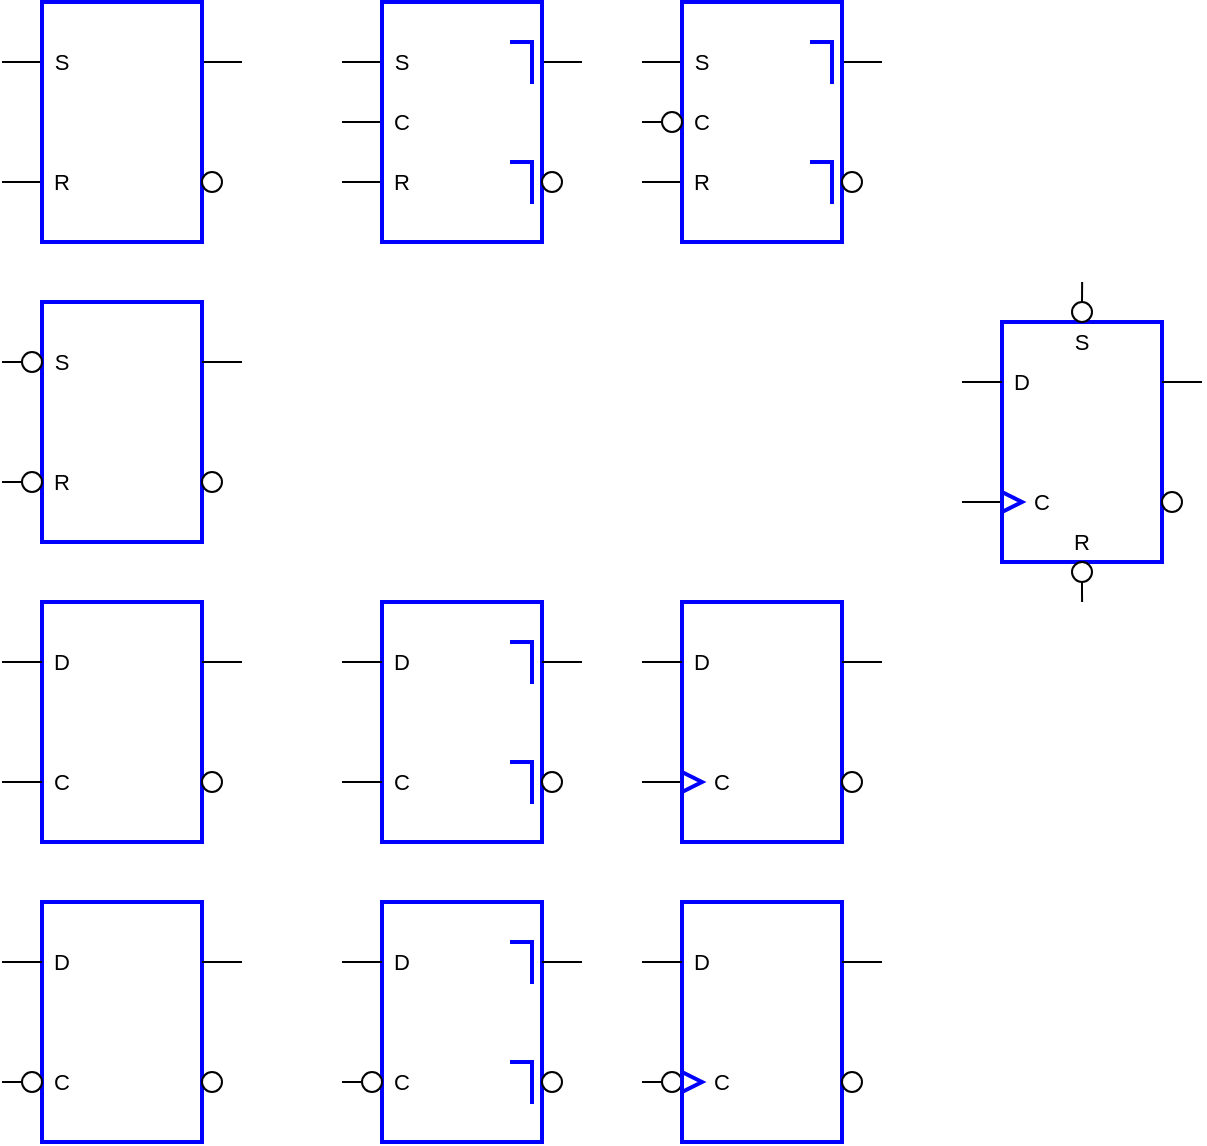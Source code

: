 <mxfile version="21.5.0" type="device">
  <diagram name="Page-1" id="VnbiVXwckptevuRJb0GY">
    <mxGraphModel dx="601" dy="562" grid="1" gridSize="10" guides="1" tooltips="1" connect="1" arrows="1" fold="1" page="1" pageScale="1" pageWidth="850" pageHeight="1100" math="0" shadow="0">
      <root>
        <mxCell id="0" />
        <mxCell id="1" parent="0" />
        <mxCell id="kvikK3I2S-DVr1QXmRV2-48" value="" style="rounded=0;whiteSpace=wrap;html=1;strokeWidth=2;strokeColor=#0000FF;" parent="1" vertex="1">
          <mxGeometry x="80" y="610" width="80" height="120" as="geometry" />
        </mxCell>
        <mxCell id="kvikK3I2S-DVr1QXmRV2-47" value="" style="rounded=0;whiteSpace=wrap;html=1;strokeWidth=2;strokeColor=#0000FF;" parent="1" vertex="1">
          <mxGeometry x="80" y="460" width="80" height="120" as="geometry" />
        </mxCell>
        <mxCell id="kvikK3I2S-DVr1QXmRV2-46" value="" style="rounded=0;whiteSpace=wrap;html=1;strokeWidth=2;strokeColor=#0000FF;" parent="1" vertex="1">
          <mxGeometry x="80" y="310" width="80" height="120" as="geometry" />
        </mxCell>
        <mxCell id="kvikK3I2S-DVr1QXmRV2-2" style="edgeStyle=orthogonalEdgeStyle;rounded=0;orthogonalLoop=1;jettySize=auto;html=1;exitX=0;exitY=0.25;exitDx=0;exitDy=0;endArrow=none;endFill=0;" parent="1" source="kvikK3I2S-DVr1QXmRV2-1" edge="1">
          <mxGeometry relative="1" as="geometry">
            <mxPoint x="60" y="190" as="targetPoint" />
          </mxGeometry>
        </mxCell>
        <mxCell id="kvikK3I2S-DVr1QXmRV2-3" style="edgeStyle=orthogonalEdgeStyle;rounded=0;orthogonalLoop=1;jettySize=auto;html=1;exitX=0;exitY=0.75;exitDx=0;exitDy=0;endArrow=none;endFill=0;" parent="1" source="kvikK3I2S-DVr1QXmRV2-1" edge="1">
          <mxGeometry relative="1" as="geometry">
            <mxPoint x="60" y="250" as="targetPoint" />
          </mxGeometry>
        </mxCell>
        <mxCell id="kvikK3I2S-DVr1QXmRV2-4" style="edgeStyle=orthogonalEdgeStyle;shape=connector;rounded=0;orthogonalLoop=1;jettySize=auto;html=1;exitX=1;exitY=0.25;exitDx=0;exitDy=0;labelBackgroundColor=default;strokeColor=default;fontFamily=Helvetica;fontSize=11;fontColor=default;endArrow=none;endFill=0;" parent="1" source="kvikK3I2S-DVr1QXmRV2-1" edge="1">
          <mxGeometry relative="1" as="geometry">
            <mxPoint x="180" y="190" as="targetPoint" />
          </mxGeometry>
        </mxCell>
        <mxCell id="kvikK3I2S-DVr1QXmRV2-1" value="" style="rounded=0;whiteSpace=wrap;html=1;strokeWidth=2;strokeColor=#0000FF;" parent="1" vertex="1">
          <mxGeometry x="80" y="160" width="80" height="120" as="geometry" />
        </mxCell>
        <mxCell id="kvikK3I2S-DVr1QXmRV2-5" value="" style="ellipse;whiteSpace=wrap;html=1;fontFamily=Helvetica;fontSize=11;fontColor=default;" parent="1" vertex="1">
          <mxGeometry x="160" y="245" width="10" height="10" as="geometry" />
        </mxCell>
        <mxCell id="kvikK3I2S-DVr1QXmRV2-6" value="S" style="text;html=1;strokeColor=none;fillColor=none;align=center;verticalAlign=middle;whiteSpace=wrap;rounded=0;fontSize=11;fontFamily=Helvetica;fontColor=default;" parent="1" vertex="1">
          <mxGeometry x="80" y="180" width="20" height="20" as="geometry" />
        </mxCell>
        <mxCell id="kvikK3I2S-DVr1QXmRV2-7" value="R" style="text;html=1;strokeColor=none;fillColor=none;align=center;verticalAlign=middle;whiteSpace=wrap;rounded=0;fontSize=11;fontFamily=Helvetica;fontColor=default;" parent="1" vertex="1">
          <mxGeometry x="80" y="240" width="20" height="20" as="geometry" />
        </mxCell>
        <mxCell id="kvikK3I2S-DVr1QXmRV2-10" style="edgeStyle=orthogonalEdgeStyle;shape=connector;rounded=0;orthogonalLoop=1;jettySize=auto;html=1;exitX=1;exitY=0.25;exitDx=0;exitDy=0;labelBackgroundColor=default;strokeColor=default;fontFamily=Helvetica;fontSize=11;fontColor=default;endArrow=none;endFill=0;" parent="1" edge="1">
          <mxGeometry relative="1" as="geometry">
            <mxPoint x="180" y="340" as="targetPoint" />
            <mxPoint x="160" y="340" as="sourcePoint" />
          </mxGeometry>
        </mxCell>
        <mxCell id="kvikK3I2S-DVr1QXmRV2-12" value="" style="ellipse;whiteSpace=wrap;html=1;fontFamily=Helvetica;fontSize=11;fontColor=default;" parent="1" vertex="1">
          <mxGeometry x="160" y="395" width="10" height="10" as="geometry" />
        </mxCell>
        <mxCell id="kvikK3I2S-DVr1QXmRV2-13" value="S" style="text;html=1;strokeColor=none;fillColor=none;align=center;verticalAlign=middle;whiteSpace=wrap;rounded=0;fontSize=11;fontFamily=Helvetica;fontColor=default;" parent="1" vertex="1">
          <mxGeometry x="80" y="330" width="20" height="20" as="geometry" />
        </mxCell>
        <mxCell id="kvikK3I2S-DVr1QXmRV2-14" value="R" style="text;html=1;strokeColor=none;fillColor=none;align=center;verticalAlign=middle;whiteSpace=wrap;rounded=0;fontSize=11;fontFamily=Helvetica;fontColor=default;" parent="1" vertex="1">
          <mxGeometry x="80" y="390" width="20" height="20" as="geometry" />
        </mxCell>
        <mxCell id="kvikK3I2S-DVr1QXmRV2-19" style="edgeStyle=orthogonalEdgeStyle;shape=connector;rounded=0;orthogonalLoop=1;jettySize=auto;html=1;exitX=0;exitY=0.5;exitDx=0;exitDy=0;labelBackgroundColor=default;strokeColor=default;fontFamily=Helvetica;fontSize=11;fontColor=default;endArrow=none;endFill=0;" parent="1" source="kvikK3I2S-DVr1QXmRV2-16" edge="1">
          <mxGeometry relative="1" as="geometry">
            <mxPoint x="60" y="339.897" as="targetPoint" />
          </mxGeometry>
        </mxCell>
        <mxCell id="kvikK3I2S-DVr1QXmRV2-16" value="" style="ellipse;whiteSpace=wrap;html=1;fontFamily=Helvetica;fontSize=11;fontColor=default;" parent="1" vertex="1">
          <mxGeometry x="70" y="335" width="10" height="10" as="geometry" />
        </mxCell>
        <mxCell id="kvikK3I2S-DVr1QXmRV2-20" style="edgeStyle=orthogonalEdgeStyle;shape=connector;rounded=0;orthogonalLoop=1;jettySize=auto;html=1;exitX=0;exitY=0.5;exitDx=0;exitDy=0;labelBackgroundColor=default;strokeColor=default;fontFamily=Helvetica;fontSize=11;fontColor=default;endArrow=none;endFill=0;" parent="1" source="kvikK3I2S-DVr1QXmRV2-18" edge="1">
          <mxGeometry relative="1" as="geometry">
            <mxPoint x="60" y="399.897" as="targetPoint" />
          </mxGeometry>
        </mxCell>
        <mxCell id="kvikK3I2S-DVr1QXmRV2-18" value="" style="ellipse;whiteSpace=wrap;html=1;fontFamily=Helvetica;fontSize=11;fontColor=default;" parent="1" vertex="1">
          <mxGeometry x="70" y="395" width="10" height="10" as="geometry" />
        </mxCell>
        <mxCell id="kvikK3I2S-DVr1QXmRV2-30" style="edgeStyle=orthogonalEdgeStyle;rounded=0;orthogonalLoop=1;jettySize=auto;html=1;exitX=0;exitY=0.25;exitDx=0;exitDy=0;endArrow=none;endFill=0;" parent="1" edge="1">
          <mxGeometry relative="1" as="geometry">
            <mxPoint x="60" y="490" as="targetPoint" />
            <mxPoint x="80" y="490" as="sourcePoint" />
          </mxGeometry>
        </mxCell>
        <mxCell id="kvikK3I2S-DVr1QXmRV2-31" style="edgeStyle=orthogonalEdgeStyle;rounded=0;orthogonalLoop=1;jettySize=auto;html=1;exitX=0;exitY=0.75;exitDx=0;exitDy=0;endArrow=none;endFill=0;" parent="1" edge="1">
          <mxGeometry relative="1" as="geometry">
            <mxPoint x="60" y="550" as="targetPoint" />
            <mxPoint x="80" y="550" as="sourcePoint" />
          </mxGeometry>
        </mxCell>
        <mxCell id="kvikK3I2S-DVr1QXmRV2-32" style="edgeStyle=orthogonalEdgeStyle;shape=connector;rounded=0;orthogonalLoop=1;jettySize=auto;html=1;exitX=1;exitY=0.25;exitDx=0;exitDy=0;labelBackgroundColor=default;strokeColor=default;fontFamily=Helvetica;fontSize=11;fontColor=default;endArrow=none;endFill=0;" parent="1" edge="1">
          <mxGeometry relative="1" as="geometry">
            <mxPoint x="180" y="490" as="targetPoint" />
            <mxPoint x="160" y="490" as="sourcePoint" />
          </mxGeometry>
        </mxCell>
        <mxCell id="kvikK3I2S-DVr1QXmRV2-34" value="" style="ellipse;whiteSpace=wrap;html=1;fontFamily=Helvetica;fontSize=11;fontColor=default;" parent="1" vertex="1">
          <mxGeometry x="160" y="545" width="10" height="10" as="geometry" />
        </mxCell>
        <mxCell id="kvikK3I2S-DVr1QXmRV2-35" value="D" style="text;html=1;strokeColor=none;fillColor=none;align=center;verticalAlign=middle;whiteSpace=wrap;rounded=0;fontSize=11;fontFamily=Helvetica;fontColor=default;" parent="1" vertex="1">
          <mxGeometry x="80" y="480" width="20" height="20" as="geometry" />
        </mxCell>
        <mxCell id="kvikK3I2S-DVr1QXmRV2-36" value="C" style="text;html=1;strokeColor=none;fillColor=none;align=center;verticalAlign=middle;whiteSpace=wrap;rounded=0;fontSize=11;fontFamily=Helvetica;fontColor=default;" parent="1" vertex="1">
          <mxGeometry x="80" y="540" width="20" height="20" as="geometry" />
        </mxCell>
        <mxCell id="kvikK3I2S-DVr1QXmRV2-37" style="edgeStyle=orthogonalEdgeStyle;rounded=0;orthogonalLoop=1;jettySize=auto;html=1;exitX=0;exitY=0.25;exitDx=0;exitDy=0;endArrow=none;endFill=0;" parent="1" edge="1">
          <mxGeometry relative="1" as="geometry">
            <mxPoint x="60" y="640" as="targetPoint" />
            <mxPoint x="80" y="640" as="sourcePoint" />
          </mxGeometry>
        </mxCell>
        <mxCell id="kvikK3I2S-DVr1QXmRV2-39" style="edgeStyle=orthogonalEdgeStyle;shape=connector;rounded=0;orthogonalLoop=1;jettySize=auto;html=1;exitX=1;exitY=0.25;exitDx=0;exitDy=0;labelBackgroundColor=default;strokeColor=default;fontFamily=Helvetica;fontSize=11;fontColor=default;endArrow=none;endFill=0;" parent="1" edge="1">
          <mxGeometry relative="1" as="geometry">
            <mxPoint x="180" y="640" as="targetPoint" />
            <mxPoint x="160" y="640" as="sourcePoint" />
          </mxGeometry>
        </mxCell>
        <mxCell id="kvikK3I2S-DVr1QXmRV2-41" value="" style="ellipse;whiteSpace=wrap;html=1;fontFamily=Helvetica;fontSize=11;fontColor=default;" parent="1" vertex="1">
          <mxGeometry x="160" y="695" width="10" height="10" as="geometry" />
        </mxCell>
        <mxCell id="kvikK3I2S-DVr1QXmRV2-42" value="D" style="text;html=1;strokeColor=none;fillColor=none;align=center;verticalAlign=middle;whiteSpace=wrap;rounded=0;fontSize=11;fontFamily=Helvetica;fontColor=default;" parent="1" vertex="1">
          <mxGeometry x="80" y="630" width="20" height="20" as="geometry" />
        </mxCell>
        <mxCell id="kvikK3I2S-DVr1QXmRV2-43" value="C" style="text;html=1;strokeColor=none;fillColor=none;align=center;verticalAlign=middle;whiteSpace=wrap;rounded=0;fontSize=11;fontFamily=Helvetica;fontColor=default;" parent="1" vertex="1">
          <mxGeometry x="80" y="690" width="20" height="20" as="geometry" />
        </mxCell>
        <mxCell id="kvikK3I2S-DVr1QXmRV2-45" style="edgeStyle=orthogonalEdgeStyle;shape=connector;rounded=0;orthogonalLoop=1;jettySize=auto;html=1;exitX=0;exitY=0.5;exitDx=0;exitDy=0;labelBackgroundColor=default;strokeColor=default;fontFamily=Helvetica;fontSize=11;fontColor=default;endArrow=none;endFill=0;" parent="1" source="kvikK3I2S-DVr1QXmRV2-44" edge="1">
          <mxGeometry relative="1" as="geometry">
            <mxPoint x="60" y="700.111" as="targetPoint" />
          </mxGeometry>
        </mxCell>
        <mxCell id="kvikK3I2S-DVr1QXmRV2-44" value="" style="ellipse;whiteSpace=wrap;html=1;fontFamily=Helvetica;fontSize=11;fontColor=default;" parent="1" vertex="1">
          <mxGeometry x="70" y="695" width="10" height="10" as="geometry" />
        </mxCell>
        <mxCell id="kvikK3I2S-DVr1QXmRV2-49" style="edgeStyle=orthogonalEdgeStyle;rounded=0;orthogonalLoop=1;jettySize=auto;html=1;exitX=0;exitY=0.25;exitDx=0;exitDy=0;endArrow=none;endFill=0;" parent="1" source="kvikK3I2S-DVr1QXmRV2-52" edge="1">
          <mxGeometry relative="1" as="geometry">
            <mxPoint x="230" y="190" as="targetPoint" />
          </mxGeometry>
        </mxCell>
        <mxCell id="kvikK3I2S-DVr1QXmRV2-50" style="edgeStyle=orthogonalEdgeStyle;rounded=0;orthogonalLoop=1;jettySize=auto;html=1;exitX=0;exitY=0.75;exitDx=0;exitDy=0;endArrow=none;endFill=0;" parent="1" source="kvikK3I2S-DVr1QXmRV2-52" edge="1">
          <mxGeometry relative="1" as="geometry">
            <mxPoint x="230" y="250" as="targetPoint" />
          </mxGeometry>
        </mxCell>
        <mxCell id="kvikK3I2S-DVr1QXmRV2-51" style="edgeStyle=orthogonalEdgeStyle;shape=connector;rounded=0;orthogonalLoop=1;jettySize=auto;html=1;exitX=1;exitY=0.25;exitDx=0;exitDy=0;labelBackgroundColor=default;strokeColor=default;fontFamily=Helvetica;fontSize=11;fontColor=default;endArrow=none;endFill=0;" parent="1" source="kvikK3I2S-DVr1QXmRV2-52" edge="1">
          <mxGeometry relative="1" as="geometry">
            <mxPoint x="350" y="190" as="targetPoint" />
          </mxGeometry>
        </mxCell>
        <mxCell id="kvikK3I2S-DVr1QXmRV2-56" style="edgeStyle=orthogonalEdgeStyle;shape=connector;rounded=0;orthogonalLoop=1;jettySize=auto;html=1;exitX=0;exitY=0.5;exitDx=0;exitDy=0;labelBackgroundColor=default;strokeColor=default;fontFamily=Helvetica;fontSize=12;fontColor=default;endArrow=none;endFill=0;" parent="1" source="kvikK3I2S-DVr1QXmRV2-52" edge="1">
          <mxGeometry relative="1" as="geometry">
            <mxPoint x="230" y="220" as="targetPoint" />
          </mxGeometry>
        </mxCell>
        <mxCell id="kvikK3I2S-DVr1QXmRV2-52" value="" style="rounded=0;whiteSpace=wrap;html=1;strokeWidth=2;strokeColor=#0000FF;" parent="1" vertex="1">
          <mxGeometry x="250" y="160" width="80" height="120" as="geometry" />
        </mxCell>
        <mxCell id="kvikK3I2S-DVr1QXmRV2-53" value="" style="ellipse;whiteSpace=wrap;html=1;fontFamily=Helvetica;fontSize=11;fontColor=default;" parent="1" vertex="1">
          <mxGeometry x="330" y="245" width="10" height="10" as="geometry" />
        </mxCell>
        <mxCell id="kvikK3I2S-DVr1QXmRV2-54" value="S" style="text;html=1;strokeColor=none;fillColor=none;align=center;verticalAlign=middle;whiteSpace=wrap;rounded=0;fontSize=11;fontFamily=Helvetica;fontColor=default;" parent="1" vertex="1">
          <mxGeometry x="250" y="180" width="20" height="20" as="geometry" />
        </mxCell>
        <mxCell id="kvikK3I2S-DVr1QXmRV2-55" value="R" style="text;html=1;strokeColor=none;fillColor=none;align=center;verticalAlign=middle;whiteSpace=wrap;rounded=0;fontSize=11;fontFamily=Helvetica;fontColor=default;" parent="1" vertex="1">
          <mxGeometry x="250" y="240" width="20" height="20" as="geometry" />
        </mxCell>
        <mxCell id="kvikK3I2S-DVr1QXmRV2-57" value="C" style="text;html=1;strokeColor=none;fillColor=none;align=center;verticalAlign=middle;whiteSpace=wrap;rounded=0;fontSize=11;fontFamily=Helvetica;fontColor=default;" parent="1" vertex="1">
          <mxGeometry x="250" y="210" width="20" height="20" as="geometry" />
        </mxCell>
        <mxCell id="kvikK3I2S-DVr1QXmRV2-58" value="" style="shape=partialRectangle;whiteSpace=wrap;html=1;bottom=0;right=0;fillColor=none;rounded=0;strokeColor=#0000FF;strokeWidth=2;fontFamily=Helvetica;fontSize=12;fontColor=default;rotation=90;" parent="1" vertex="1">
          <mxGeometry x="310" y="185" width="20" height="10" as="geometry" />
        </mxCell>
        <mxCell id="kvikK3I2S-DVr1QXmRV2-60" value="" style="shape=partialRectangle;whiteSpace=wrap;html=1;bottom=0;right=0;fillColor=none;rounded=0;strokeColor=#0000FF;strokeWidth=2;fontFamily=Helvetica;fontSize=12;fontColor=default;rotation=90;" parent="1" vertex="1">
          <mxGeometry x="310" y="245" width="20" height="10" as="geometry" />
        </mxCell>
        <mxCell id="kvikK3I2S-DVr1QXmRV2-63" style="edgeStyle=orthogonalEdgeStyle;rounded=0;orthogonalLoop=1;jettySize=auto;html=1;exitX=0;exitY=0.25;exitDx=0;exitDy=0;endArrow=none;endFill=0;" parent="1" source="kvikK3I2S-DVr1QXmRV2-67" edge="1">
          <mxGeometry relative="1" as="geometry">
            <mxPoint x="380" y="190" as="targetPoint" />
          </mxGeometry>
        </mxCell>
        <mxCell id="kvikK3I2S-DVr1QXmRV2-64" style="edgeStyle=orthogonalEdgeStyle;rounded=0;orthogonalLoop=1;jettySize=auto;html=1;exitX=0;exitY=0.75;exitDx=0;exitDy=0;endArrow=none;endFill=0;" parent="1" source="kvikK3I2S-DVr1QXmRV2-67" edge="1">
          <mxGeometry relative="1" as="geometry">
            <mxPoint x="380" y="250" as="targetPoint" />
          </mxGeometry>
        </mxCell>
        <mxCell id="kvikK3I2S-DVr1QXmRV2-65" style="edgeStyle=orthogonalEdgeStyle;shape=connector;rounded=0;orthogonalLoop=1;jettySize=auto;html=1;exitX=1;exitY=0.25;exitDx=0;exitDy=0;labelBackgroundColor=default;strokeColor=default;fontFamily=Helvetica;fontSize=11;fontColor=default;endArrow=none;endFill=0;" parent="1" source="kvikK3I2S-DVr1QXmRV2-67" edge="1">
          <mxGeometry relative="1" as="geometry">
            <mxPoint x="500" y="190" as="targetPoint" />
          </mxGeometry>
        </mxCell>
        <mxCell id="kvikK3I2S-DVr1QXmRV2-67" value="" style="rounded=0;whiteSpace=wrap;html=1;strokeWidth=2;strokeColor=#0000FF;" parent="1" vertex="1">
          <mxGeometry x="400" y="160" width="80" height="120" as="geometry" />
        </mxCell>
        <mxCell id="kvikK3I2S-DVr1QXmRV2-68" value="" style="ellipse;whiteSpace=wrap;html=1;fontFamily=Helvetica;fontSize=11;fontColor=default;" parent="1" vertex="1">
          <mxGeometry x="480" y="245" width="10" height="10" as="geometry" />
        </mxCell>
        <mxCell id="kvikK3I2S-DVr1QXmRV2-69" value="S" style="text;html=1;strokeColor=none;fillColor=none;align=center;verticalAlign=middle;whiteSpace=wrap;rounded=0;fontSize=11;fontFamily=Helvetica;fontColor=default;" parent="1" vertex="1">
          <mxGeometry x="400" y="180" width="20" height="20" as="geometry" />
        </mxCell>
        <mxCell id="kvikK3I2S-DVr1QXmRV2-70" value="R" style="text;html=1;strokeColor=none;fillColor=none;align=center;verticalAlign=middle;whiteSpace=wrap;rounded=0;fontSize=11;fontFamily=Helvetica;fontColor=default;" parent="1" vertex="1">
          <mxGeometry x="400" y="240" width="20" height="20" as="geometry" />
        </mxCell>
        <mxCell id="kvikK3I2S-DVr1QXmRV2-71" value="C" style="text;html=1;strokeColor=none;fillColor=none;align=center;verticalAlign=middle;whiteSpace=wrap;rounded=0;fontSize=11;fontFamily=Helvetica;fontColor=default;" parent="1" vertex="1">
          <mxGeometry x="400" y="210" width="20" height="20" as="geometry" />
        </mxCell>
        <mxCell id="kvikK3I2S-DVr1QXmRV2-72" value="" style="shape=partialRectangle;whiteSpace=wrap;html=1;bottom=0;right=0;fillColor=none;rounded=0;strokeColor=#0000FF;strokeWidth=2;fontFamily=Helvetica;fontSize=12;fontColor=default;rotation=90;" parent="1" vertex="1">
          <mxGeometry x="460" y="185" width="20" height="10" as="geometry" />
        </mxCell>
        <mxCell id="kvikK3I2S-DVr1QXmRV2-73" value="" style="shape=partialRectangle;whiteSpace=wrap;html=1;bottom=0;right=0;fillColor=none;rounded=0;strokeColor=#0000FF;strokeWidth=2;fontFamily=Helvetica;fontSize=12;fontColor=default;rotation=90;" parent="1" vertex="1">
          <mxGeometry x="460" y="245" width="20" height="10" as="geometry" />
        </mxCell>
        <mxCell id="kvikK3I2S-DVr1QXmRV2-76" style="edgeStyle=orthogonalEdgeStyle;shape=connector;rounded=0;orthogonalLoop=1;jettySize=auto;html=1;exitX=0;exitY=0.5;exitDx=0;exitDy=0;labelBackgroundColor=default;strokeColor=default;fontFamily=Helvetica;fontSize=11;fontColor=default;endArrow=none;endFill=0;" parent="1" source="kvikK3I2S-DVr1QXmRV2-77" edge="1">
          <mxGeometry relative="1" as="geometry">
            <mxPoint x="380" y="219.897" as="targetPoint" />
          </mxGeometry>
        </mxCell>
        <mxCell id="kvikK3I2S-DVr1QXmRV2-77" value="" style="ellipse;whiteSpace=wrap;html=1;fontFamily=Helvetica;fontSize=11;fontColor=default;" parent="1" vertex="1">
          <mxGeometry x="390" y="215" width="10" height="10" as="geometry" />
        </mxCell>
        <mxCell id="kvikK3I2S-DVr1QXmRV2-78" value="" style="rounded=0;whiteSpace=wrap;html=1;strokeWidth=2;strokeColor=#0000FF;" parent="1" vertex="1">
          <mxGeometry x="250" y="610" width="80" height="120" as="geometry" />
        </mxCell>
        <mxCell id="kvikK3I2S-DVr1QXmRV2-79" value="" style="rounded=0;whiteSpace=wrap;html=1;strokeWidth=2;strokeColor=#0000FF;" parent="1" vertex="1">
          <mxGeometry x="250" y="460" width="80" height="120" as="geometry" />
        </mxCell>
        <mxCell id="kvikK3I2S-DVr1QXmRV2-80" style="edgeStyle=orthogonalEdgeStyle;rounded=0;orthogonalLoop=1;jettySize=auto;html=1;exitX=0;exitY=0.25;exitDx=0;exitDy=0;endArrow=none;endFill=0;" parent="1" edge="1">
          <mxGeometry relative="1" as="geometry">
            <mxPoint x="230" y="490" as="targetPoint" />
            <mxPoint x="250" y="490" as="sourcePoint" />
          </mxGeometry>
        </mxCell>
        <mxCell id="kvikK3I2S-DVr1QXmRV2-81" style="edgeStyle=orthogonalEdgeStyle;rounded=0;orthogonalLoop=1;jettySize=auto;html=1;exitX=0;exitY=0.75;exitDx=0;exitDy=0;endArrow=none;endFill=0;" parent="1" edge="1">
          <mxGeometry relative="1" as="geometry">
            <mxPoint x="230" y="550" as="targetPoint" />
            <mxPoint x="250" y="550" as="sourcePoint" />
          </mxGeometry>
        </mxCell>
        <mxCell id="kvikK3I2S-DVr1QXmRV2-82" style="edgeStyle=orthogonalEdgeStyle;shape=connector;rounded=0;orthogonalLoop=1;jettySize=auto;html=1;exitX=1;exitY=0.25;exitDx=0;exitDy=0;labelBackgroundColor=default;strokeColor=default;fontFamily=Helvetica;fontSize=11;fontColor=default;endArrow=none;endFill=0;" parent="1" edge="1">
          <mxGeometry relative="1" as="geometry">
            <mxPoint x="350" y="490" as="targetPoint" />
            <mxPoint x="330" y="490" as="sourcePoint" />
          </mxGeometry>
        </mxCell>
        <mxCell id="kvikK3I2S-DVr1QXmRV2-83" value="" style="ellipse;whiteSpace=wrap;html=1;fontFamily=Helvetica;fontSize=11;fontColor=default;" parent="1" vertex="1">
          <mxGeometry x="330" y="545" width="10" height="10" as="geometry" />
        </mxCell>
        <mxCell id="kvikK3I2S-DVr1QXmRV2-84" value="D" style="text;html=1;strokeColor=none;fillColor=none;align=center;verticalAlign=middle;whiteSpace=wrap;rounded=0;fontSize=11;fontFamily=Helvetica;fontColor=default;" parent="1" vertex="1">
          <mxGeometry x="250" y="480" width="20" height="20" as="geometry" />
        </mxCell>
        <mxCell id="kvikK3I2S-DVr1QXmRV2-85" value="C" style="text;html=1;strokeColor=none;fillColor=none;align=center;verticalAlign=middle;whiteSpace=wrap;rounded=0;fontSize=11;fontFamily=Helvetica;fontColor=default;" parent="1" vertex="1">
          <mxGeometry x="250" y="540" width="20" height="20" as="geometry" />
        </mxCell>
        <mxCell id="kvikK3I2S-DVr1QXmRV2-86" style="edgeStyle=orthogonalEdgeStyle;rounded=0;orthogonalLoop=1;jettySize=auto;html=1;exitX=0;exitY=0.25;exitDx=0;exitDy=0;endArrow=none;endFill=0;" parent="1" edge="1">
          <mxGeometry relative="1" as="geometry">
            <mxPoint x="230" y="640" as="targetPoint" />
            <mxPoint x="250" y="640" as="sourcePoint" />
          </mxGeometry>
        </mxCell>
        <mxCell id="kvikK3I2S-DVr1QXmRV2-87" style="edgeStyle=orthogonalEdgeStyle;shape=connector;rounded=0;orthogonalLoop=1;jettySize=auto;html=1;exitX=1;exitY=0.25;exitDx=0;exitDy=0;labelBackgroundColor=default;strokeColor=default;fontFamily=Helvetica;fontSize=11;fontColor=default;endArrow=none;endFill=0;" parent="1" edge="1">
          <mxGeometry relative="1" as="geometry">
            <mxPoint x="350" y="640" as="targetPoint" />
            <mxPoint x="330" y="640" as="sourcePoint" />
          </mxGeometry>
        </mxCell>
        <mxCell id="kvikK3I2S-DVr1QXmRV2-88" value="" style="ellipse;whiteSpace=wrap;html=1;fontFamily=Helvetica;fontSize=11;fontColor=default;" parent="1" vertex="1">
          <mxGeometry x="330" y="695" width="10" height="10" as="geometry" />
        </mxCell>
        <mxCell id="kvikK3I2S-DVr1QXmRV2-89" value="D" style="text;html=1;strokeColor=none;fillColor=none;align=center;verticalAlign=middle;whiteSpace=wrap;rounded=0;fontSize=11;fontFamily=Helvetica;fontColor=default;" parent="1" vertex="1">
          <mxGeometry x="250" y="630" width="20" height="20" as="geometry" />
        </mxCell>
        <mxCell id="kvikK3I2S-DVr1QXmRV2-90" value="C" style="text;html=1;strokeColor=none;fillColor=none;align=center;verticalAlign=middle;whiteSpace=wrap;rounded=0;fontSize=11;fontFamily=Helvetica;fontColor=default;" parent="1" vertex="1">
          <mxGeometry x="250" y="690" width="20" height="20" as="geometry" />
        </mxCell>
        <mxCell id="kvikK3I2S-DVr1QXmRV2-91" style="edgeStyle=orthogonalEdgeStyle;shape=connector;rounded=0;orthogonalLoop=1;jettySize=auto;html=1;exitX=0;exitY=0.5;exitDx=0;exitDy=0;labelBackgroundColor=default;strokeColor=default;fontFamily=Helvetica;fontSize=11;fontColor=default;endArrow=none;endFill=0;" parent="1" source="kvikK3I2S-DVr1QXmRV2-92" edge="1">
          <mxGeometry relative="1" as="geometry">
            <mxPoint x="230" y="700.111" as="targetPoint" />
          </mxGeometry>
        </mxCell>
        <mxCell id="kvikK3I2S-DVr1QXmRV2-92" value="" style="ellipse;whiteSpace=wrap;html=1;fontFamily=Helvetica;fontSize=11;fontColor=default;" parent="1" vertex="1">
          <mxGeometry x="240" y="695" width="10" height="10" as="geometry" />
        </mxCell>
        <mxCell id="kvikK3I2S-DVr1QXmRV2-93" value="" style="shape=partialRectangle;whiteSpace=wrap;html=1;bottom=0;right=0;fillColor=none;rounded=0;strokeColor=#0000FF;strokeWidth=2;fontFamily=Helvetica;fontSize=12;fontColor=default;rotation=90;" parent="1" vertex="1">
          <mxGeometry x="310" y="485" width="20" height="10" as="geometry" />
        </mxCell>
        <mxCell id="kvikK3I2S-DVr1QXmRV2-94" value="" style="shape=partialRectangle;whiteSpace=wrap;html=1;bottom=0;right=0;fillColor=none;rounded=0;strokeColor=#0000FF;strokeWidth=2;fontFamily=Helvetica;fontSize=12;fontColor=default;rotation=90;" parent="1" vertex="1">
          <mxGeometry x="310" y="545" width="20" height="10" as="geometry" />
        </mxCell>
        <mxCell id="kvikK3I2S-DVr1QXmRV2-95" value="" style="shape=partialRectangle;whiteSpace=wrap;html=1;bottom=0;right=0;fillColor=none;rounded=0;strokeColor=#0000FF;strokeWidth=2;fontFamily=Helvetica;fontSize=12;fontColor=default;rotation=90;" parent="1" vertex="1">
          <mxGeometry x="310" y="635" width="20" height="10" as="geometry" />
        </mxCell>
        <mxCell id="kvikK3I2S-DVr1QXmRV2-96" value="" style="shape=partialRectangle;whiteSpace=wrap;html=1;bottom=0;right=0;fillColor=none;rounded=0;strokeColor=#0000FF;strokeWidth=2;fontFamily=Helvetica;fontSize=12;fontColor=default;rotation=90;" parent="1" vertex="1">
          <mxGeometry x="310" y="695" width="20" height="10" as="geometry" />
        </mxCell>
        <mxCell id="kvikK3I2S-DVr1QXmRV2-97" value="" style="rounded=0;whiteSpace=wrap;html=1;strokeWidth=2;strokeColor=#0000FF;" parent="1" vertex="1">
          <mxGeometry x="400" y="610" width="80" height="120" as="geometry" />
        </mxCell>
        <mxCell id="kvikK3I2S-DVr1QXmRV2-98" value="" style="rounded=0;whiteSpace=wrap;html=1;strokeWidth=2;strokeColor=#0000FF;" parent="1" vertex="1">
          <mxGeometry x="400" y="460" width="80" height="120" as="geometry" />
        </mxCell>
        <mxCell id="kvikK3I2S-DVr1QXmRV2-99" style="edgeStyle=orthogonalEdgeStyle;rounded=0;orthogonalLoop=1;jettySize=auto;html=1;exitX=0;exitY=0.25;exitDx=0;exitDy=0;endArrow=none;endFill=0;" parent="1" edge="1">
          <mxGeometry relative="1" as="geometry">
            <mxPoint x="380" y="490" as="targetPoint" />
            <mxPoint x="400" y="490" as="sourcePoint" />
          </mxGeometry>
        </mxCell>
        <mxCell id="kvikK3I2S-DVr1QXmRV2-100" style="edgeStyle=orthogonalEdgeStyle;rounded=0;orthogonalLoop=1;jettySize=auto;html=1;exitX=0;exitY=0.75;exitDx=0;exitDy=0;endArrow=none;endFill=0;" parent="1" edge="1">
          <mxGeometry relative="1" as="geometry">
            <mxPoint x="380" y="550" as="targetPoint" />
            <mxPoint x="400" y="550" as="sourcePoint" />
          </mxGeometry>
        </mxCell>
        <mxCell id="kvikK3I2S-DVr1QXmRV2-101" style="edgeStyle=orthogonalEdgeStyle;shape=connector;rounded=0;orthogonalLoop=1;jettySize=auto;html=1;exitX=1;exitY=0.25;exitDx=0;exitDy=0;labelBackgroundColor=default;strokeColor=default;fontFamily=Helvetica;fontSize=11;fontColor=default;endArrow=none;endFill=0;" parent="1" edge="1">
          <mxGeometry relative="1" as="geometry">
            <mxPoint x="500" y="490" as="targetPoint" />
            <mxPoint x="480" y="490" as="sourcePoint" />
          </mxGeometry>
        </mxCell>
        <mxCell id="kvikK3I2S-DVr1QXmRV2-102" value="" style="ellipse;whiteSpace=wrap;html=1;fontFamily=Helvetica;fontSize=11;fontColor=default;" parent="1" vertex="1">
          <mxGeometry x="480" y="545" width="10" height="10" as="geometry" />
        </mxCell>
        <mxCell id="kvikK3I2S-DVr1QXmRV2-103" value="D" style="text;html=1;strokeColor=none;fillColor=none;align=center;verticalAlign=middle;whiteSpace=wrap;rounded=0;fontSize=11;fontFamily=Helvetica;fontColor=default;" parent="1" vertex="1">
          <mxGeometry x="400" y="480" width="20" height="20" as="geometry" />
        </mxCell>
        <mxCell id="kvikK3I2S-DVr1QXmRV2-104" value="C" style="text;html=1;strokeColor=none;fillColor=none;align=center;verticalAlign=middle;whiteSpace=wrap;rounded=0;fontSize=11;fontFamily=Helvetica;fontColor=default;" parent="1" vertex="1">
          <mxGeometry x="410" y="540" width="20" height="20" as="geometry" />
        </mxCell>
        <mxCell id="kvikK3I2S-DVr1QXmRV2-105" style="edgeStyle=orthogonalEdgeStyle;rounded=0;orthogonalLoop=1;jettySize=auto;html=1;exitX=0;exitY=0.25;exitDx=0;exitDy=0;endArrow=none;endFill=0;" parent="1" edge="1">
          <mxGeometry relative="1" as="geometry">
            <mxPoint x="380" y="640" as="targetPoint" />
            <mxPoint x="400" y="640" as="sourcePoint" />
          </mxGeometry>
        </mxCell>
        <mxCell id="kvikK3I2S-DVr1QXmRV2-106" style="edgeStyle=orthogonalEdgeStyle;shape=connector;rounded=0;orthogonalLoop=1;jettySize=auto;html=1;exitX=1;exitY=0.25;exitDx=0;exitDy=0;labelBackgroundColor=default;strokeColor=default;fontFamily=Helvetica;fontSize=11;fontColor=default;endArrow=none;endFill=0;" parent="1" edge="1">
          <mxGeometry relative="1" as="geometry">
            <mxPoint x="500" y="640" as="targetPoint" />
            <mxPoint x="480" y="640" as="sourcePoint" />
          </mxGeometry>
        </mxCell>
        <mxCell id="kvikK3I2S-DVr1QXmRV2-107" value="" style="ellipse;whiteSpace=wrap;html=1;fontFamily=Helvetica;fontSize=11;fontColor=default;" parent="1" vertex="1">
          <mxGeometry x="480" y="695" width="10" height="10" as="geometry" />
        </mxCell>
        <mxCell id="kvikK3I2S-DVr1QXmRV2-108" value="D" style="text;html=1;strokeColor=none;fillColor=none;align=center;verticalAlign=middle;whiteSpace=wrap;rounded=0;fontSize=11;fontFamily=Helvetica;fontColor=default;" parent="1" vertex="1">
          <mxGeometry x="400" y="630" width="20" height="20" as="geometry" />
        </mxCell>
        <mxCell id="kvikK3I2S-DVr1QXmRV2-109" value="C" style="text;html=1;strokeColor=none;fillColor=none;align=center;verticalAlign=middle;whiteSpace=wrap;rounded=0;fontSize=11;fontFamily=Helvetica;fontColor=default;" parent="1" vertex="1">
          <mxGeometry x="410" y="690" width="20" height="20" as="geometry" />
        </mxCell>
        <mxCell id="kvikK3I2S-DVr1QXmRV2-110" style="edgeStyle=orthogonalEdgeStyle;shape=connector;rounded=0;orthogonalLoop=1;jettySize=auto;html=1;exitX=0;exitY=0.5;exitDx=0;exitDy=0;labelBackgroundColor=default;strokeColor=default;fontFamily=Helvetica;fontSize=11;fontColor=default;endArrow=none;endFill=0;" parent="1" source="kvikK3I2S-DVr1QXmRV2-111" edge="1">
          <mxGeometry relative="1" as="geometry">
            <mxPoint x="380" y="700.111" as="targetPoint" />
          </mxGeometry>
        </mxCell>
        <mxCell id="kvikK3I2S-DVr1QXmRV2-111" value="" style="ellipse;whiteSpace=wrap;html=1;fontFamily=Helvetica;fontSize=11;fontColor=default;" parent="1" vertex="1">
          <mxGeometry x="390" y="695" width="10" height="10" as="geometry" />
        </mxCell>
        <mxCell id="kvikK3I2S-DVr1QXmRV2-127" value="" style="triangle;whiteSpace=wrap;html=1;rounded=0;strokeColor=#0000FF;strokeWidth=2;fontFamily=Helvetica;fontSize=12;fontColor=default;fillColor=default;" parent="1" vertex="1">
          <mxGeometry x="400" y="545" width="10" height="10" as="geometry" />
        </mxCell>
        <mxCell id="kvikK3I2S-DVr1QXmRV2-128" value="" style="triangle;whiteSpace=wrap;html=1;rounded=0;strokeColor=#0000FF;strokeWidth=2;fontFamily=Helvetica;fontSize=12;fontColor=default;fillColor=default;" parent="1" vertex="1">
          <mxGeometry x="400" y="695" width="10" height="10" as="geometry" />
        </mxCell>
        <mxCell id="s96lF8KCl4maD9_d0QFd-1" value="" style="rounded=0;whiteSpace=wrap;html=1;strokeWidth=2;strokeColor=#0000FF;" vertex="1" parent="1">
          <mxGeometry x="560" y="320" width="80" height="120" as="geometry" />
        </mxCell>
        <mxCell id="s96lF8KCl4maD9_d0QFd-2" style="edgeStyle=orthogonalEdgeStyle;rounded=0;orthogonalLoop=1;jettySize=auto;html=1;exitX=0;exitY=0.25;exitDx=0;exitDy=0;endArrow=none;endFill=0;" edge="1" parent="1">
          <mxGeometry relative="1" as="geometry">
            <mxPoint x="540" y="350" as="targetPoint" />
            <mxPoint x="560" y="350" as="sourcePoint" />
          </mxGeometry>
        </mxCell>
        <mxCell id="s96lF8KCl4maD9_d0QFd-3" style="edgeStyle=orthogonalEdgeStyle;rounded=0;orthogonalLoop=1;jettySize=auto;html=1;exitX=0;exitY=0.75;exitDx=0;exitDy=0;endArrow=none;endFill=0;" edge="1" parent="1">
          <mxGeometry relative="1" as="geometry">
            <mxPoint x="540" y="410" as="targetPoint" />
            <mxPoint x="560" y="410" as="sourcePoint" />
          </mxGeometry>
        </mxCell>
        <mxCell id="s96lF8KCl4maD9_d0QFd-4" style="edgeStyle=orthogonalEdgeStyle;shape=connector;rounded=0;orthogonalLoop=1;jettySize=auto;html=1;exitX=1;exitY=0.25;exitDx=0;exitDy=0;labelBackgroundColor=default;strokeColor=default;fontFamily=Helvetica;fontSize=11;fontColor=default;endArrow=none;endFill=0;" edge="1" parent="1">
          <mxGeometry relative="1" as="geometry">
            <mxPoint x="660" y="350" as="targetPoint" />
            <mxPoint x="640" y="350" as="sourcePoint" />
          </mxGeometry>
        </mxCell>
        <mxCell id="s96lF8KCl4maD9_d0QFd-5" value="" style="ellipse;whiteSpace=wrap;html=1;fontFamily=Helvetica;fontSize=11;fontColor=default;" vertex="1" parent="1">
          <mxGeometry x="640" y="405" width="10" height="10" as="geometry" />
        </mxCell>
        <mxCell id="s96lF8KCl4maD9_d0QFd-6" value="D" style="text;html=1;strokeColor=none;fillColor=none;align=center;verticalAlign=middle;whiteSpace=wrap;rounded=0;fontSize=11;fontFamily=Helvetica;fontColor=default;" vertex="1" parent="1">
          <mxGeometry x="560" y="340" width="20" height="20" as="geometry" />
        </mxCell>
        <mxCell id="s96lF8KCl4maD9_d0QFd-7" value="C" style="text;html=1;strokeColor=none;fillColor=none;align=center;verticalAlign=middle;whiteSpace=wrap;rounded=0;fontSize=11;fontFamily=Helvetica;fontColor=default;" vertex="1" parent="1">
          <mxGeometry x="570" y="400" width="20" height="20" as="geometry" />
        </mxCell>
        <mxCell id="s96lF8KCl4maD9_d0QFd-8" value="" style="triangle;whiteSpace=wrap;html=1;rounded=0;strokeColor=#0000FF;strokeWidth=2;fontFamily=Helvetica;fontSize=12;fontColor=default;fillColor=default;" vertex="1" parent="1">
          <mxGeometry x="560" y="405" width="10" height="10" as="geometry" />
        </mxCell>
        <mxCell id="s96lF8KCl4maD9_d0QFd-13" style="edgeStyle=orthogonalEdgeStyle;rounded=0;orthogonalLoop=1;jettySize=auto;html=1;exitX=0.5;exitY=1;exitDx=0;exitDy=0;endArrow=none;endFill=0;" edge="1" parent="1" source="s96lF8KCl4maD9_d0QFd-9">
          <mxGeometry relative="1" as="geometry">
            <mxPoint x="600.023" y="460" as="targetPoint" />
          </mxGeometry>
        </mxCell>
        <mxCell id="s96lF8KCl4maD9_d0QFd-9" value="" style="ellipse;whiteSpace=wrap;html=1;fontFamily=Helvetica;fontSize=11;fontColor=default;" vertex="1" parent="1">
          <mxGeometry x="595" y="440" width="10" height="10" as="geometry" />
        </mxCell>
        <mxCell id="s96lF8KCl4maD9_d0QFd-14" style="edgeStyle=orthogonalEdgeStyle;shape=connector;rounded=0;orthogonalLoop=1;jettySize=auto;html=1;exitX=0.5;exitY=0;exitDx=0;exitDy=0;labelBackgroundColor=default;strokeColor=default;fontFamily=Helvetica;fontSize=11;fontColor=default;endArrow=none;endFill=0;" edge="1" parent="1" source="s96lF8KCl4maD9_d0QFd-12">
          <mxGeometry relative="1" as="geometry">
            <mxPoint x="600.077" y="300" as="targetPoint" />
          </mxGeometry>
        </mxCell>
        <mxCell id="s96lF8KCl4maD9_d0QFd-12" value="" style="ellipse;whiteSpace=wrap;html=1;fontFamily=Helvetica;fontSize=11;fontColor=default;" vertex="1" parent="1">
          <mxGeometry x="595" y="310" width="10" height="10" as="geometry" />
        </mxCell>
        <mxCell id="s96lF8KCl4maD9_d0QFd-15" value="R" style="text;html=1;strokeColor=none;fillColor=none;align=center;verticalAlign=middle;whiteSpace=wrap;rounded=0;fontSize=11;fontFamily=Helvetica;fontColor=default;" vertex="1" parent="1">
          <mxGeometry x="590" y="420" width="20" height="20" as="geometry" />
        </mxCell>
        <mxCell id="s96lF8KCl4maD9_d0QFd-16" value="S" style="text;html=1;strokeColor=none;fillColor=none;align=center;verticalAlign=middle;whiteSpace=wrap;rounded=0;fontSize=11;fontFamily=Helvetica;fontColor=default;" vertex="1" parent="1">
          <mxGeometry x="590" y="320" width="20" height="20" as="geometry" />
        </mxCell>
      </root>
    </mxGraphModel>
  </diagram>
</mxfile>
